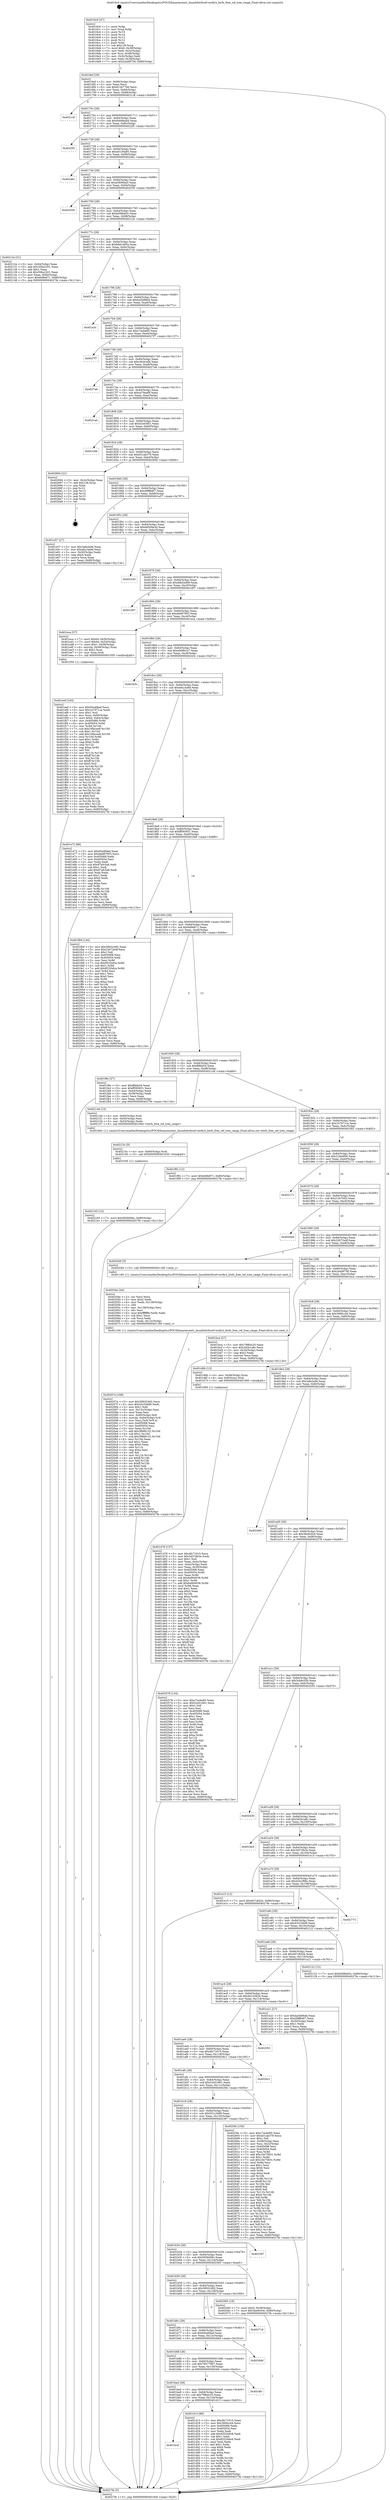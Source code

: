 digraph "0x4016c0" {
  label = "0x4016c0 (/mnt/c/Users/mathe/Desktop/tcc/POCII/binaries/extr_linuxfsbtrfsref-verify.h_btrfs_free_ref_tree_range_Final-ollvm.out::main(0))"
  labelloc = "t"
  node[shape=record]

  Entry [label="",width=0.3,height=0.3,shape=circle,fillcolor=black,style=filled]
  "0x4016ef" [label="{
     0x4016ef [29]\l
     | [instrs]\l
     &nbsp;&nbsp;0x4016ef \<+3\>: mov -0x80(%rbp),%eax\l
     &nbsp;&nbsp;0x4016f2 \<+2\>: mov %eax,%ecx\l
     &nbsp;&nbsp;0x4016f4 \<+6\>: sub $0x912b7706,%ecx\l
     &nbsp;&nbsp;0x4016fa \<+6\>: mov %eax,-0x84(%rbp)\l
     &nbsp;&nbsp;0x401700 \<+6\>: mov %ecx,-0x88(%rbp)\l
     &nbsp;&nbsp;0x401706 \<+6\>: je 00000000004021c8 \<main+0xb08\>\l
  }"]
  "0x4021c8" [label="{
     0x4021c8\l
  }", style=dashed]
  "0x40170c" [label="{
     0x40170c [28]\l
     | [instrs]\l
     &nbsp;&nbsp;0x40170c \<+5\>: jmp 0000000000401711 \<main+0x51\>\l
     &nbsp;&nbsp;0x401711 \<+6\>: mov -0x84(%rbp),%eax\l
     &nbsp;&nbsp;0x401717 \<+5\>: sub $0x94d9ead4,%eax\l
     &nbsp;&nbsp;0x40171c \<+6\>: mov %eax,-0x8c(%rbp)\l
     &nbsp;&nbsp;0x401722 \<+6\>: je 00000000004022f5 \<main+0xc35\>\l
  }"]
  Exit [label="",width=0.3,height=0.3,shape=circle,fillcolor=black,style=filled,peripheries=2]
  "0x4022f5" [label="{
     0x4022f5\l
  }", style=dashed]
  "0x401728" [label="{
     0x401728 [28]\l
     | [instrs]\l
     &nbsp;&nbsp;0x401728 \<+5\>: jmp 000000000040172d \<main+0x6d\>\l
     &nbsp;&nbsp;0x40172d \<+6\>: mov -0x84(%rbp),%eax\l
     &nbsp;&nbsp;0x401733 \<+5\>: sub $0xa0130a85,%eax\l
     &nbsp;&nbsp;0x401738 \<+6\>: mov %eax,-0x90(%rbp)\l
     &nbsp;&nbsp;0x40173e \<+6\>: je 000000000040246c \<main+0xdac\>\l
  }"]
  "0x402165" [label="{
     0x402165 [12]\l
     | [instrs]\l
     &nbsp;&nbsp;0x402165 \<+7\>: movl $0x565b006c,-0x80(%rbp)\l
     &nbsp;&nbsp;0x40216c \<+5\>: jmp 00000000004027fe \<main+0x113e\>\l
  }"]
  "0x40246c" [label="{
     0x40246c\l
  }", style=dashed]
  "0x401744" [label="{
     0x401744 [28]\l
     | [instrs]\l
     &nbsp;&nbsp;0x401744 \<+5\>: jmp 0000000000401749 \<main+0x89\>\l
     &nbsp;&nbsp;0x401749 \<+6\>: mov -0x84(%rbp),%eax\l
     &nbsp;&nbsp;0x40174f \<+5\>: sub $0xa5606ba5,%eax\l
     &nbsp;&nbsp;0x401754 \<+6\>: mov %eax,-0x94(%rbp)\l
     &nbsp;&nbsp;0x40175a \<+6\>: je 0000000000402559 \<main+0xe99\>\l
  }"]
  "0x40215c" [label="{
     0x40215c [9]\l
     | [instrs]\l
     &nbsp;&nbsp;0x40215c \<+4\>: mov -0x60(%rbp),%rdi\l
     &nbsp;&nbsp;0x402160 \<+5\>: call 0000000000401030 \<free@plt\>\l
     | [calls]\l
     &nbsp;&nbsp;0x401030 \{1\} (unknown)\l
  }"]
  "0x402559" [label="{
     0x402559\l
  }", style=dashed]
  "0x401760" [label="{
     0x401760 [28]\l
     | [instrs]\l
     &nbsp;&nbsp;0x401760 \<+5\>: jmp 0000000000401765 \<main+0xa5\>\l
     &nbsp;&nbsp;0x401765 \<+6\>: mov -0x84(%rbp),%eax\l
     &nbsp;&nbsp;0x40176b \<+5\>: sub $0xb098e63c,%eax\l
     &nbsp;&nbsp;0x401770 \<+6\>: mov %eax,-0x98(%rbp)\l
     &nbsp;&nbsp;0x401776 \<+6\>: je 000000000040212e \<main+0xa6e\>\l
  }"]
  "0x40207a" [label="{
     0x40207a [168]\l
     | [instrs]\l
     &nbsp;&nbsp;0x40207a \<+5\>: mov $0x58932492,%ecx\l
     &nbsp;&nbsp;0x40207f \<+5\>: mov $0x43c53dd9,%edx\l
     &nbsp;&nbsp;0x402084 \<+3\>: mov $0x1,%dil\l
     &nbsp;&nbsp;0x402087 \<+6\>: mov -0x13c(%rbp),%esi\l
     &nbsp;&nbsp;0x40208d \<+3\>: imul %eax,%esi\l
     &nbsp;&nbsp;0x402090 \<+4\>: mov -0x60(%rbp),%r8\l
     &nbsp;&nbsp;0x402094 \<+4\>: movslq -0x64(%rbp),%r9\l
     &nbsp;&nbsp;0x402098 \<+4\>: mov %esi,(%r8,%r9,4)\l
     &nbsp;&nbsp;0x40209c \<+7\>: mov 0x405068,%eax\l
     &nbsp;&nbsp;0x4020a3 \<+7\>: mov 0x405054,%esi\l
     &nbsp;&nbsp;0x4020aa \<+3\>: mov %eax,%r10d\l
     &nbsp;&nbsp;0x4020ad \<+7\>: add $0x3f688132,%r10d\l
     &nbsp;&nbsp;0x4020b4 \<+4\>: sub $0x1,%r10d\l
     &nbsp;&nbsp;0x4020b8 \<+7\>: sub $0x3f688132,%r10d\l
     &nbsp;&nbsp;0x4020bf \<+4\>: imul %r10d,%eax\l
     &nbsp;&nbsp;0x4020c3 \<+3\>: and $0x1,%eax\l
     &nbsp;&nbsp;0x4020c6 \<+3\>: cmp $0x0,%eax\l
     &nbsp;&nbsp;0x4020c9 \<+4\>: sete %r11b\l
     &nbsp;&nbsp;0x4020cd \<+3\>: cmp $0xa,%esi\l
     &nbsp;&nbsp;0x4020d0 \<+3\>: setl %bl\l
     &nbsp;&nbsp;0x4020d3 \<+3\>: mov %r11b,%r14b\l
     &nbsp;&nbsp;0x4020d6 \<+4\>: xor $0xff,%r14b\l
     &nbsp;&nbsp;0x4020da \<+3\>: mov %bl,%r15b\l
     &nbsp;&nbsp;0x4020dd \<+4\>: xor $0xff,%r15b\l
     &nbsp;&nbsp;0x4020e1 \<+4\>: xor $0x0,%dil\l
     &nbsp;&nbsp;0x4020e5 \<+3\>: mov %r14b,%r12b\l
     &nbsp;&nbsp;0x4020e8 \<+4\>: and $0x0,%r12b\l
     &nbsp;&nbsp;0x4020ec \<+3\>: and %dil,%r11b\l
     &nbsp;&nbsp;0x4020ef \<+3\>: mov %r15b,%r13b\l
     &nbsp;&nbsp;0x4020f2 \<+4\>: and $0x0,%r13b\l
     &nbsp;&nbsp;0x4020f6 \<+3\>: and %dil,%bl\l
     &nbsp;&nbsp;0x4020f9 \<+3\>: or %r11b,%r12b\l
     &nbsp;&nbsp;0x4020fc \<+3\>: or %bl,%r13b\l
     &nbsp;&nbsp;0x4020ff \<+3\>: xor %r13b,%r12b\l
     &nbsp;&nbsp;0x402102 \<+3\>: or %r15b,%r14b\l
     &nbsp;&nbsp;0x402105 \<+4\>: xor $0xff,%r14b\l
     &nbsp;&nbsp;0x402109 \<+4\>: or $0x0,%dil\l
     &nbsp;&nbsp;0x40210d \<+3\>: and %dil,%r14b\l
     &nbsp;&nbsp;0x402110 \<+3\>: or %r14b,%r12b\l
     &nbsp;&nbsp;0x402113 \<+4\>: test $0x1,%r12b\l
     &nbsp;&nbsp;0x402117 \<+3\>: cmovne %edx,%ecx\l
     &nbsp;&nbsp;0x40211a \<+3\>: mov %ecx,-0x80(%rbp)\l
     &nbsp;&nbsp;0x40211d \<+5\>: jmp 00000000004027fe \<main+0x113e\>\l
  }"]
  "0x40212e" [label="{
     0x40212e [31]\l
     | [instrs]\l
     &nbsp;&nbsp;0x40212e \<+3\>: mov -0x64(%rbp),%eax\l
     &nbsp;&nbsp;0x402131 \<+5\>: add $0x356a2201,%eax\l
     &nbsp;&nbsp;0x402136 \<+3\>: add $0x1,%eax\l
     &nbsp;&nbsp;0x402139 \<+5\>: sub $0x356a2201,%eax\l
     &nbsp;&nbsp;0x40213e \<+3\>: mov %eax,-0x64(%rbp)\l
     &nbsp;&nbsp;0x402141 \<+7\>: movl $0x6d9e871,-0x80(%rbp)\l
     &nbsp;&nbsp;0x402148 \<+5\>: jmp 00000000004027fe \<main+0x113e\>\l
  }"]
  "0x40177c" [label="{
     0x40177c [28]\l
     | [instrs]\l
     &nbsp;&nbsp;0x40177c \<+5\>: jmp 0000000000401781 \<main+0xc1\>\l
     &nbsp;&nbsp;0x401781 \<+6\>: mov -0x84(%rbp),%eax\l
     &nbsp;&nbsp;0x401787 \<+5\>: sub $0xb8d1d65a,%eax\l
     &nbsp;&nbsp;0x40178c \<+6\>: mov %eax,-0x9c(%rbp)\l
     &nbsp;&nbsp;0x401792 \<+6\>: je 00000000004027cd \<main+0x110d\>\l
  }"]
  "0x40204e" [label="{
     0x40204e [44]\l
     | [instrs]\l
     &nbsp;&nbsp;0x40204e \<+2\>: xor %ecx,%ecx\l
     &nbsp;&nbsp;0x402050 \<+5\>: mov $0x2,%edx\l
     &nbsp;&nbsp;0x402055 \<+6\>: mov %edx,-0x138(%rbp)\l
     &nbsp;&nbsp;0x40205b \<+1\>: cltd\l
     &nbsp;&nbsp;0x40205c \<+6\>: mov -0x138(%rbp),%esi\l
     &nbsp;&nbsp;0x402062 \<+2\>: idiv %esi\l
     &nbsp;&nbsp;0x402064 \<+6\>: imul $0xfffffffe,%edx,%edx\l
     &nbsp;&nbsp;0x40206a \<+3\>: sub $0x1,%ecx\l
     &nbsp;&nbsp;0x40206d \<+2\>: sub %ecx,%edx\l
     &nbsp;&nbsp;0x40206f \<+6\>: mov %edx,-0x13c(%rbp)\l
     &nbsp;&nbsp;0x402075 \<+5\>: call 0000000000401160 \<next_i\>\l
     | [calls]\l
     &nbsp;&nbsp;0x401160 \{1\} (/mnt/c/Users/mathe/Desktop/tcc/POCII/binaries/extr_linuxfsbtrfsref-verify.h_btrfs_free_ref_tree_range_Final-ollvm.out::next_i)\l
  }"]
  "0x4027cd" [label="{
     0x4027cd\l
  }", style=dashed]
  "0x401798" [label="{
     0x401798 [28]\l
     | [instrs]\l
     &nbsp;&nbsp;0x401798 \<+5\>: jmp 000000000040179d \<main+0xdd\>\l
     &nbsp;&nbsp;0x40179d \<+6\>: mov -0x84(%rbp),%eax\l
     &nbsp;&nbsp;0x4017a3 \<+5\>: sub $0xba5b86dd,%eax\l
     &nbsp;&nbsp;0x4017a8 \<+6\>: mov %eax,-0xa0(%rbp)\l
     &nbsp;&nbsp;0x4017ae \<+6\>: je 0000000000401e3c \<main+0x77c\>\l
  }"]
  "0x401eef" [label="{
     0x401eef [163]\l
     | [instrs]\l
     &nbsp;&nbsp;0x401eef \<+5\>: mov $0x65a4fdad,%ecx\l
     &nbsp;&nbsp;0x401ef4 \<+5\>: mov $0x1b7971ca,%edx\l
     &nbsp;&nbsp;0x401ef9 \<+3\>: mov $0x1,%sil\l
     &nbsp;&nbsp;0x401efc \<+4\>: mov %rax,-0x60(%rbp)\l
     &nbsp;&nbsp;0x401f00 \<+7\>: movl $0x0,-0x64(%rbp)\l
     &nbsp;&nbsp;0x401f07 \<+8\>: mov 0x405068,%r8d\l
     &nbsp;&nbsp;0x401f0f \<+8\>: mov 0x405054,%r9d\l
     &nbsp;&nbsp;0x401f17 \<+3\>: mov %r8d,%r10d\l
     &nbsp;&nbsp;0x401f1a \<+7\>: sub $0x16facee8,%r10d\l
     &nbsp;&nbsp;0x401f21 \<+4\>: sub $0x1,%r10d\l
     &nbsp;&nbsp;0x401f25 \<+7\>: add $0x16facee8,%r10d\l
     &nbsp;&nbsp;0x401f2c \<+4\>: imul %r10d,%r8d\l
     &nbsp;&nbsp;0x401f30 \<+4\>: and $0x1,%r8d\l
     &nbsp;&nbsp;0x401f34 \<+4\>: cmp $0x0,%r8d\l
     &nbsp;&nbsp;0x401f38 \<+4\>: sete %r11b\l
     &nbsp;&nbsp;0x401f3c \<+4\>: cmp $0xa,%r9d\l
     &nbsp;&nbsp;0x401f40 \<+3\>: setl %bl\l
     &nbsp;&nbsp;0x401f43 \<+3\>: mov %r11b,%r14b\l
     &nbsp;&nbsp;0x401f46 \<+4\>: xor $0xff,%r14b\l
     &nbsp;&nbsp;0x401f4a \<+3\>: mov %bl,%r15b\l
     &nbsp;&nbsp;0x401f4d \<+4\>: xor $0xff,%r15b\l
     &nbsp;&nbsp;0x401f51 \<+4\>: xor $0x0,%sil\l
     &nbsp;&nbsp;0x401f55 \<+3\>: mov %r14b,%r12b\l
     &nbsp;&nbsp;0x401f58 \<+4\>: and $0x0,%r12b\l
     &nbsp;&nbsp;0x401f5c \<+3\>: and %sil,%r11b\l
     &nbsp;&nbsp;0x401f5f \<+3\>: mov %r15b,%r13b\l
     &nbsp;&nbsp;0x401f62 \<+4\>: and $0x0,%r13b\l
     &nbsp;&nbsp;0x401f66 \<+3\>: and %sil,%bl\l
     &nbsp;&nbsp;0x401f69 \<+3\>: or %r11b,%r12b\l
     &nbsp;&nbsp;0x401f6c \<+3\>: or %bl,%r13b\l
     &nbsp;&nbsp;0x401f6f \<+3\>: xor %r13b,%r12b\l
     &nbsp;&nbsp;0x401f72 \<+3\>: or %r15b,%r14b\l
     &nbsp;&nbsp;0x401f75 \<+4\>: xor $0xff,%r14b\l
     &nbsp;&nbsp;0x401f79 \<+4\>: or $0x0,%sil\l
     &nbsp;&nbsp;0x401f7d \<+3\>: and %sil,%r14b\l
     &nbsp;&nbsp;0x401f80 \<+3\>: or %r14b,%r12b\l
     &nbsp;&nbsp;0x401f83 \<+4\>: test $0x1,%r12b\l
     &nbsp;&nbsp;0x401f87 \<+3\>: cmovne %edx,%ecx\l
     &nbsp;&nbsp;0x401f8a \<+3\>: mov %ecx,-0x80(%rbp)\l
     &nbsp;&nbsp;0x401f8d \<+5\>: jmp 00000000004027fe \<main+0x113e\>\l
  }"]
  "0x401e3c" [label="{
     0x401e3c\l
  }", style=dashed]
  "0x4017b4" [label="{
     0x4017b4 [28]\l
     | [instrs]\l
     &nbsp;&nbsp;0x4017b4 \<+5\>: jmp 00000000004017b9 \<main+0xf9\>\l
     &nbsp;&nbsp;0x4017b9 \<+6\>: mov -0x84(%rbp),%eax\l
     &nbsp;&nbsp;0x4017bf \<+5\>: sub $0xc7acbe85,%eax\l
     &nbsp;&nbsp;0x4017c4 \<+6\>: mov %eax,-0xa4(%rbp)\l
     &nbsp;&nbsp;0x4017ca \<+6\>: je 00000000004027f7 \<main+0x1137\>\l
  }"]
  "0x401d78" [label="{
     0x401d78 [157]\l
     | [instrs]\l
     &nbsp;&nbsp;0x401d78 \<+5\>: mov $0x4fc71615,%ecx\l
     &nbsp;&nbsp;0x401d7d \<+5\>: mov $0x3d37db3e,%edx\l
     &nbsp;&nbsp;0x401d82 \<+3\>: mov $0x1,%sil\l
     &nbsp;&nbsp;0x401d85 \<+3\>: mov %eax,-0x4c(%rbp)\l
     &nbsp;&nbsp;0x401d88 \<+3\>: mov -0x4c(%rbp),%eax\l
     &nbsp;&nbsp;0x401d8b \<+3\>: mov %eax,-0x30(%rbp)\l
     &nbsp;&nbsp;0x401d8e \<+7\>: mov 0x405068,%eax\l
     &nbsp;&nbsp;0x401d95 \<+8\>: mov 0x405054,%r8d\l
     &nbsp;&nbsp;0x401d9d \<+3\>: mov %eax,%r9d\l
     &nbsp;&nbsp;0x401da0 \<+7\>: sub $0x6a904036,%r9d\l
     &nbsp;&nbsp;0x401da7 \<+4\>: sub $0x1,%r9d\l
     &nbsp;&nbsp;0x401dab \<+7\>: add $0x6a904036,%r9d\l
     &nbsp;&nbsp;0x401db2 \<+4\>: imul %r9d,%eax\l
     &nbsp;&nbsp;0x401db6 \<+3\>: and $0x1,%eax\l
     &nbsp;&nbsp;0x401db9 \<+3\>: cmp $0x0,%eax\l
     &nbsp;&nbsp;0x401dbc \<+4\>: sete %r10b\l
     &nbsp;&nbsp;0x401dc0 \<+4\>: cmp $0xa,%r8d\l
     &nbsp;&nbsp;0x401dc4 \<+4\>: setl %r11b\l
     &nbsp;&nbsp;0x401dc8 \<+3\>: mov %r10b,%bl\l
     &nbsp;&nbsp;0x401dcb \<+3\>: xor $0xff,%bl\l
     &nbsp;&nbsp;0x401dce \<+3\>: mov %r11b,%r14b\l
     &nbsp;&nbsp;0x401dd1 \<+4\>: xor $0xff,%r14b\l
     &nbsp;&nbsp;0x401dd5 \<+4\>: xor $0x1,%sil\l
     &nbsp;&nbsp;0x401dd9 \<+3\>: mov %bl,%r15b\l
     &nbsp;&nbsp;0x401ddc \<+4\>: and $0xff,%r15b\l
     &nbsp;&nbsp;0x401de0 \<+3\>: and %sil,%r10b\l
     &nbsp;&nbsp;0x401de3 \<+3\>: mov %r14b,%r12b\l
     &nbsp;&nbsp;0x401de6 \<+4\>: and $0xff,%r12b\l
     &nbsp;&nbsp;0x401dea \<+3\>: and %sil,%r11b\l
     &nbsp;&nbsp;0x401ded \<+3\>: or %r10b,%r15b\l
     &nbsp;&nbsp;0x401df0 \<+3\>: or %r11b,%r12b\l
     &nbsp;&nbsp;0x401df3 \<+3\>: xor %r12b,%r15b\l
     &nbsp;&nbsp;0x401df6 \<+3\>: or %r14b,%bl\l
     &nbsp;&nbsp;0x401df9 \<+3\>: xor $0xff,%bl\l
     &nbsp;&nbsp;0x401dfc \<+4\>: or $0x1,%sil\l
     &nbsp;&nbsp;0x401e00 \<+3\>: and %sil,%bl\l
     &nbsp;&nbsp;0x401e03 \<+3\>: or %bl,%r15b\l
     &nbsp;&nbsp;0x401e06 \<+4\>: test $0x1,%r15b\l
     &nbsp;&nbsp;0x401e0a \<+3\>: cmovne %edx,%ecx\l
     &nbsp;&nbsp;0x401e0d \<+3\>: mov %ecx,-0x80(%rbp)\l
     &nbsp;&nbsp;0x401e10 \<+5\>: jmp 00000000004027fe \<main+0x113e\>\l
  }"]
  "0x4027f7" [label="{
     0x4027f7\l
  }", style=dashed]
  "0x4017d0" [label="{
     0x4017d0 [28]\l
     | [instrs]\l
     &nbsp;&nbsp;0x4017d0 \<+5\>: jmp 00000000004017d5 \<main+0x115\>\l
     &nbsp;&nbsp;0x4017d5 \<+6\>: mov -0x84(%rbp),%eax\l
     &nbsp;&nbsp;0x4017db \<+5\>: sub $0xc9cdcadb,%eax\l
     &nbsp;&nbsp;0x4017e0 \<+6\>: mov %eax,-0xa8(%rbp)\l
     &nbsp;&nbsp;0x4017e6 \<+6\>: je 00000000004027e6 \<main+0x1126\>\l
  }"]
  "0x401bc0" [label="{
     0x401bc0\l
  }", style=dashed]
  "0x4027e6" [label="{
     0x4027e6\l
  }", style=dashed]
  "0x4017ec" [label="{
     0x4017ec [28]\l
     | [instrs]\l
     &nbsp;&nbsp;0x4017ec \<+5\>: jmp 00000000004017f1 \<main+0x131\>\l
     &nbsp;&nbsp;0x4017f1 \<+6\>: mov -0x84(%rbp),%eax\l
     &nbsp;&nbsp;0x4017f7 \<+5\>: sub $0xce79aaf9,%eax\l
     &nbsp;&nbsp;0x4017fc \<+6\>: mov %eax,-0xac(%rbp)\l
     &nbsp;&nbsp;0x401802 \<+6\>: je 00000000004021ad \<main+0xaed\>\l
  }"]
  "0x401d13" [label="{
     0x401d13 [88]\l
     | [instrs]\l
     &nbsp;&nbsp;0x401d13 \<+5\>: mov $0x4fc71615,%eax\l
     &nbsp;&nbsp;0x401d18 \<+5\>: mov $0x360fcc44,%ecx\l
     &nbsp;&nbsp;0x401d1d \<+7\>: mov 0x405068,%edx\l
     &nbsp;&nbsp;0x401d24 \<+7\>: mov 0x405054,%esi\l
     &nbsp;&nbsp;0x401d2b \<+2\>: mov %edx,%edi\l
     &nbsp;&nbsp;0x401d2d \<+6\>: add $0x6552b6c6,%edi\l
     &nbsp;&nbsp;0x401d33 \<+3\>: sub $0x1,%edi\l
     &nbsp;&nbsp;0x401d36 \<+6\>: sub $0x6552b6c6,%edi\l
     &nbsp;&nbsp;0x401d3c \<+3\>: imul %edi,%edx\l
     &nbsp;&nbsp;0x401d3f \<+3\>: and $0x1,%edx\l
     &nbsp;&nbsp;0x401d42 \<+3\>: cmp $0x0,%edx\l
     &nbsp;&nbsp;0x401d45 \<+4\>: sete %r8b\l
     &nbsp;&nbsp;0x401d49 \<+3\>: cmp $0xa,%esi\l
     &nbsp;&nbsp;0x401d4c \<+4\>: setl %r9b\l
     &nbsp;&nbsp;0x401d50 \<+3\>: mov %r8b,%r10b\l
     &nbsp;&nbsp;0x401d53 \<+3\>: and %r9b,%r10b\l
     &nbsp;&nbsp;0x401d56 \<+3\>: xor %r9b,%r8b\l
     &nbsp;&nbsp;0x401d59 \<+3\>: or %r8b,%r10b\l
     &nbsp;&nbsp;0x401d5c \<+4\>: test $0x1,%r10b\l
     &nbsp;&nbsp;0x401d60 \<+3\>: cmovne %ecx,%eax\l
     &nbsp;&nbsp;0x401d63 \<+3\>: mov %eax,-0x80(%rbp)\l
     &nbsp;&nbsp;0x401d66 \<+5\>: jmp 00000000004027fe \<main+0x113e\>\l
  }"]
  "0x4021ad" [label="{
     0x4021ad\l
  }", style=dashed]
  "0x401808" [label="{
     0x401808 [28]\l
     | [instrs]\l
     &nbsp;&nbsp;0x401808 \<+5\>: jmp 000000000040180d \<main+0x14d\>\l
     &nbsp;&nbsp;0x40180d \<+6\>: mov -0x84(%rbp),%eax\l
     &nbsp;&nbsp;0x401813 \<+5\>: sub $0xd1e03f51,%eax\l
     &nbsp;&nbsp;0x401818 \<+6\>: mov %eax,-0xb0(%rbp)\l
     &nbsp;&nbsp;0x40181e \<+6\>: je 0000000000401c6b \<main+0x5ab\>\l
  }"]
  "0x401ba4" [label="{
     0x401ba4 [28]\l
     | [instrs]\l
     &nbsp;&nbsp;0x401ba4 \<+5\>: jmp 0000000000401ba9 \<main+0x4e9\>\l
     &nbsp;&nbsp;0x401ba9 \<+6\>: mov -0x84(%rbp),%eax\l
     &nbsp;&nbsp;0x401baf \<+5\>: sub $0x79f6dc25,%eax\l
     &nbsp;&nbsp;0x401bb4 \<+6\>: mov %eax,-0x134(%rbp)\l
     &nbsp;&nbsp;0x401bba \<+6\>: je 0000000000401d13 \<main+0x653\>\l
  }"]
  "0x401c6b" [label="{
     0x401c6b\l
  }", style=dashed]
  "0x401824" [label="{
     0x401824 [28]\l
     | [instrs]\l
     &nbsp;&nbsp;0x401824 \<+5\>: jmp 0000000000401829 \<main+0x169\>\l
     &nbsp;&nbsp;0x401829 \<+6\>: mov -0x84(%rbp),%eax\l
     &nbsp;&nbsp;0x40182f \<+5\>: sub $0xd31ab379,%eax\l
     &nbsp;&nbsp;0x401834 \<+6\>: mov %eax,-0xb4(%rbp)\l
     &nbsp;&nbsp;0x40183a \<+6\>: je 0000000000402694 \<main+0xfd4\>\l
  }"]
  "0x4024fc" [label="{
     0x4024fc\l
  }", style=dashed]
  "0x402694" [label="{
     0x402694 [21]\l
     | [instrs]\l
     &nbsp;&nbsp;0x402694 \<+3\>: mov -0x2c(%rbp),%eax\l
     &nbsp;&nbsp;0x402697 \<+7\>: add $0x128,%rsp\l
     &nbsp;&nbsp;0x40269e \<+1\>: pop %rbx\l
     &nbsp;&nbsp;0x40269f \<+2\>: pop %r12\l
     &nbsp;&nbsp;0x4026a1 \<+2\>: pop %r13\l
     &nbsp;&nbsp;0x4026a3 \<+2\>: pop %r14\l
     &nbsp;&nbsp;0x4026a5 \<+2\>: pop %r15\l
     &nbsp;&nbsp;0x4026a7 \<+1\>: pop %rbp\l
     &nbsp;&nbsp;0x4026a8 \<+1\>: ret\l
  }"]
  "0x401840" [label="{
     0x401840 [28]\l
     | [instrs]\l
     &nbsp;&nbsp;0x401840 \<+5\>: jmp 0000000000401845 \<main+0x185\>\l
     &nbsp;&nbsp;0x401845 \<+6\>: mov -0x84(%rbp),%eax\l
     &nbsp;&nbsp;0x40184b \<+5\>: sub $0xd9ff8467,%eax\l
     &nbsp;&nbsp;0x401850 \<+6\>: mov %eax,-0xb8(%rbp)\l
     &nbsp;&nbsp;0x401856 \<+6\>: je 0000000000401e57 \<main+0x797\>\l
  }"]
  "0x401b88" [label="{
     0x401b88 [28]\l
     | [instrs]\l
     &nbsp;&nbsp;0x401b88 \<+5\>: jmp 0000000000401b8d \<main+0x4cd\>\l
     &nbsp;&nbsp;0x401b8d \<+6\>: mov -0x84(%rbp),%eax\l
     &nbsp;&nbsp;0x401b93 \<+5\>: sub $0x76577967,%eax\l
     &nbsp;&nbsp;0x401b98 \<+6\>: mov %eax,-0x130(%rbp)\l
     &nbsp;&nbsp;0x401b9e \<+6\>: je 00000000004024fc \<main+0xe3c\>\l
  }"]
  "0x401e57" [label="{
     0x401e57 [27]\l
     | [instrs]\l
     &nbsp;&nbsp;0x401e57 \<+5\>: mov $0x3afe2e9e,%eax\l
     &nbsp;&nbsp;0x401e5c \<+5\>: mov $0xefa14a9d,%ecx\l
     &nbsp;&nbsp;0x401e61 \<+3\>: mov -0x30(%rbp),%edx\l
     &nbsp;&nbsp;0x401e64 \<+3\>: cmp $0x0,%edx\l
     &nbsp;&nbsp;0x401e67 \<+3\>: cmove %ecx,%eax\l
     &nbsp;&nbsp;0x401e6a \<+3\>: mov %eax,-0x80(%rbp)\l
     &nbsp;&nbsp;0x401e6d \<+5\>: jmp 00000000004027fe \<main+0x113e\>\l
  }"]
  "0x40185c" [label="{
     0x40185c [28]\l
     | [instrs]\l
     &nbsp;&nbsp;0x40185c \<+5\>: jmp 0000000000401861 \<main+0x1a1\>\l
     &nbsp;&nbsp;0x401861 \<+6\>: mov -0x84(%rbp),%eax\l
     &nbsp;&nbsp;0x401867 \<+5\>: sub $0xdd509a3d,%eax\l
     &nbsp;&nbsp;0x40186c \<+6\>: mov %eax,-0xbc(%rbp)\l
     &nbsp;&nbsp;0x401872 \<+6\>: je 0000000000402220 \<main+0xb60\>\l
  }"]
  "0x4026dd" [label="{
     0x4026dd\l
  }", style=dashed]
  "0x402220" [label="{
     0x402220\l
  }", style=dashed]
  "0x401878" [label="{
     0x401878 [28]\l
     | [instrs]\l
     &nbsp;&nbsp;0x401878 \<+5\>: jmp 000000000040187d \<main+0x1bd\>\l
     &nbsp;&nbsp;0x40187d \<+6\>: mov -0x84(%rbp),%eax\l
     &nbsp;&nbsp;0x401883 \<+5\>: sub $0xddb5a499,%eax\l
     &nbsp;&nbsp;0x401888 \<+6\>: mov %eax,-0xc0(%rbp)\l
     &nbsp;&nbsp;0x40188e \<+6\>: je 0000000000401d07 \<main+0x647\>\l
  }"]
  "0x401b6c" [label="{
     0x401b6c [28]\l
     | [instrs]\l
     &nbsp;&nbsp;0x401b6c \<+5\>: jmp 0000000000401b71 \<main+0x4b1\>\l
     &nbsp;&nbsp;0x401b71 \<+6\>: mov -0x84(%rbp),%eax\l
     &nbsp;&nbsp;0x401b77 \<+5\>: sub $0x65a4fdad,%eax\l
     &nbsp;&nbsp;0x401b7c \<+6\>: mov %eax,-0x12c(%rbp)\l
     &nbsp;&nbsp;0x401b82 \<+6\>: je 00000000004026dd \<main+0x101d\>\l
  }"]
  "0x401d07" [label="{
     0x401d07\l
  }", style=dashed]
  "0x401894" [label="{
     0x401894 [28]\l
     | [instrs]\l
     &nbsp;&nbsp;0x401894 \<+5\>: jmp 0000000000401899 \<main+0x1d9\>\l
     &nbsp;&nbsp;0x401899 \<+6\>: mov -0x84(%rbp),%eax\l
     &nbsp;&nbsp;0x40189f \<+5\>: sub $0xddd87903,%eax\l
     &nbsp;&nbsp;0x4018a4 \<+6\>: mov %eax,-0xc4(%rbp)\l
     &nbsp;&nbsp;0x4018aa \<+6\>: je 0000000000401eca \<main+0x80a\>\l
  }"]
  "0x402719" [label="{
     0x402719\l
  }", style=dashed]
  "0x401eca" [label="{
     0x401eca [37]\l
     | [instrs]\l
     &nbsp;&nbsp;0x401eca \<+7\>: movl $0x64,-0x50(%rbp)\l
     &nbsp;&nbsp;0x401ed1 \<+7\>: movl $0x64,-0x54(%rbp)\l
     &nbsp;&nbsp;0x401ed8 \<+7\>: movl $0x1,-0x58(%rbp)\l
     &nbsp;&nbsp;0x401edf \<+4\>: movslq -0x58(%rbp),%rax\l
     &nbsp;&nbsp;0x401ee3 \<+4\>: shl $0x2,%rax\l
     &nbsp;&nbsp;0x401ee7 \<+3\>: mov %rax,%rdi\l
     &nbsp;&nbsp;0x401eea \<+5\>: call 0000000000401050 \<malloc@plt\>\l
     | [calls]\l
     &nbsp;&nbsp;0x401050 \{1\} (unknown)\l
  }"]
  "0x4018b0" [label="{
     0x4018b0 [28]\l
     | [instrs]\l
     &nbsp;&nbsp;0x4018b0 \<+5\>: jmp 00000000004018b5 \<main+0x1f5\>\l
     &nbsp;&nbsp;0x4018b5 \<+6\>: mov -0x84(%rbp),%eax\l
     &nbsp;&nbsp;0x4018bb \<+5\>: sub $0xeb08b1e7,%eax\l
     &nbsp;&nbsp;0x4018c0 \<+6\>: mov %eax,-0xc8(%rbp)\l
     &nbsp;&nbsp;0x4018c6 \<+6\>: je 000000000040243c \<main+0xd7c\>\l
  }"]
  "0x401b50" [label="{
     0x401b50 [28]\l
     | [instrs]\l
     &nbsp;&nbsp;0x401b50 \<+5\>: jmp 0000000000401b55 \<main+0x495\>\l
     &nbsp;&nbsp;0x401b55 \<+6\>: mov -0x84(%rbp),%eax\l
     &nbsp;&nbsp;0x401b5b \<+5\>: sub $0x58932492,%eax\l
     &nbsp;&nbsp;0x401b60 \<+6\>: mov %eax,-0x128(%rbp)\l
     &nbsp;&nbsp;0x401b66 \<+6\>: je 0000000000402719 \<main+0x1059\>\l
  }"]
  "0x40243c" [label="{
     0x40243c\l
  }", style=dashed]
  "0x4018cc" [label="{
     0x4018cc [28]\l
     | [instrs]\l
     &nbsp;&nbsp;0x4018cc \<+5\>: jmp 00000000004018d1 \<main+0x211\>\l
     &nbsp;&nbsp;0x4018d1 \<+6\>: mov -0x84(%rbp),%eax\l
     &nbsp;&nbsp;0x4018d7 \<+5\>: sub $0xefa14a9d,%eax\l
     &nbsp;&nbsp;0x4018dc \<+6\>: mov %eax,-0xcc(%rbp)\l
     &nbsp;&nbsp;0x4018e2 \<+6\>: je 0000000000401e72 \<main+0x7b2\>\l
  }"]
  "0x402565" [label="{
     0x402565 [19]\l
     | [instrs]\l
     &nbsp;&nbsp;0x402565 \<+7\>: movl $0x0,-0x38(%rbp)\l
     &nbsp;&nbsp;0x40256c \<+7\>: movl $0x3be9c0c6,-0x80(%rbp)\l
     &nbsp;&nbsp;0x402573 \<+5\>: jmp 00000000004027fe \<main+0x113e\>\l
  }"]
  "0x401e72" [label="{
     0x401e72 [88]\l
     | [instrs]\l
     &nbsp;&nbsp;0x401e72 \<+5\>: mov $0x65a4fdad,%eax\l
     &nbsp;&nbsp;0x401e77 \<+5\>: mov $0xddd87903,%ecx\l
     &nbsp;&nbsp;0x401e7c \<+7\>: mov 0x405068,%edx\l
     &nbsp;&nbsp;0x401e83 \<+7\>: mov 0x405054,%esi\l
     &nbsp;&nbsp;0x401e8a \<+2\>: mov %edx,%edi\l
     &nbsp;&nbsp;0x401e8c \<+6\>: sub $0x97afc5a8,%edi\l
     &nbsp;&nbsp;0x401e92 \<+3\>: sub $0x1,%edi\l
     &nbsp;&nbsp;0x401e95 \<+6\>: add $0x97afc5a8,%edi\l
     &nbsp;&nbsp;0x401e9b \<+3\>: imul %edi,%edx\l
     &nbsp;&nbsp;0x401e9e \<+3\>: and $0x1,%edx\l
     &nbsp;&nbsp;0x401ea1 \<+3\>: cmp $0x0,%edx\l
     &nbsp;&nbsp;0x401ea4 \<+4\>: sete %r8b\l
     &nbsp;&nbsp;0x401ea8 \<+3\>: cmp $0xa,%esi\l
     &nbsp;&nbsp;0x401eab \<+4\>: setl %r9b\l
     &nbsp;&nbsp;0x401eaf \<+3\>: mov %r8b,%r10b\l
     &nbsp;&nbsp;0x401eb2 \<+3\>: and %r9b,%r10b\l
     &nbsp;&nbsp;0x401eb5 \<+3\>: xor %r9b,%r8b\l
     &nbsp;&nbsp;0x401eb8 \<+3\>: or %r8b,%r10b\l
     &nbsp;&nbsp;0x401ebb \<+4\>: test $0x1,%r10b\l
     &nbsp;&nbsp;0x401ebf \<+3\>: cmovne %ecx,%eax\l
     &nbsp;&nbsp;0x401ec2 \<+3\>: mov %eax,-0x80(%rbp)\l
     &nbsp;&nbsp;0x401ec5 \<+5\>: jmp 00000000004027fe \<main+0x113e\>\l
  }"]
  "0x4018e8" [label="{
     0x4018e8 [28]\l
     | [instrs]\l
     &nbsp;&nbsp;0x4018e8 \<+5\>: jmp 00000000004018ed \<main+0x22d\>\l
     &nbsp;&nbsp;0x4018ed \<+6\>: mov -0x84(%rbp),%eax\l
     &nbsp;&nbsp;0x4018f3 \<+5\>: sub $0xff595851,%eax\l
     &nbsp;&nbsp;0x4018f8 \<+6\>: mov %eax,-0xd0(%rbp)\l
     &nbsp;&nbsp;0x4018fe \<+6\>: je 0000000000401fb9 \<main+0x8f9\>\l
  }"]
  "0x401b34" [label="{
     0x401b34 [28]\l
     | [instrs]\l
     &nbsp;&nbsp;0x401b34 \<+5\>: jmp 0000000000401b39 \<main+0x479\>\l
     &nbsp;&nbsp;0x401b39 \<+6\>: mov -0x84(%rbp),%eax\l
     &nbsp;&nbsp;0x401b3f \<+5\>: sub $0x565b006c,%eax\l
     &nbsp;&nbsp;0x401b44 \<+6\>: mov %eax,-0x124(%rbp)\l
     &nbsp;&nbsp;0x401b4a \<+6\>: je 0000000000402565 \<main+0xea5\>\l
  }"]
  "0x401fb9" [label="{
     0x401fb9 [144]\l
     | [instrs]\l
     &nbsp;&nbsp;0x401fb9 \<+5\>: mov $0x58932492,%eax\l
     &nbsp;&nbsp;0x401fbe \<+5\>: mov $0x22672e4f,%ecx\l
     &nbsp;&nbsp;0x401fc3 \<+2\>: mov $0x1,%dl\l
     &nbsp;&nbsp;0x401fc5 \<+7\>: mov 0x405068,%esi\l
     &nbsp;&nbsp;0x401fcc \<+7\>: mov 0x405054,%edi\l
     &nbsp;&nbsp;0x401fd3 \<+3\>: mov %esi,%r8d\l
     &nbsp;&nbsp;0x401fd6 \<+7\>: sub $0x9532bfca,%r8d\l
     &nbsp;&nbsp;0x401fdd \<+4\>: sub $0x1,%r8d\l
     &nbsp;&nbsp;0x401fe1 \<+7\>: add $0x9532bfca,%r8d\l
     &nbsp;&nbsp;0x401fe8 \<+4\>: imul %r8d,%esi\l
     &nbsp;&nbsp;0x401fec \<+3\>: and $0x1,%esi\l
     &nbsp;&nbsp;0x401fef \<+3\>: cmp $0x0,%esi\l
     &nbsp;&nbsp;0x401ff2 \<+4\>: sete %r9b\l
     &nbsp;&nbsp;0x401ff6 \<+3\>: cmp $0xa,%edi\l
     &nbsp;&nbsp;0x401ff9 \<+4\>: setl %r10b\l
     &nbsp;&nbsp;0x401ffd \<+3\>: mov %r9b,%r11b\l
     &nbsp;&nbsp;0x402000 \<+4\>: xor $0xff,%r11b\l
     &nbsp;&nbsp;0x402004 \<+3\>: mov %r10b,%bl\l
     &nbsp;&nbsp;0x402007 \<+3\>: xor $0xff,%bl\l
     &nbsp;&nbsp;0x40200a \<+3\>: xor $0x1,%dl\l
     &nbsp;&nbsp;0x40200d \<+3\>: mov %r11b,%r14b\l
     &nbsp;&nbsp;0x402010 \<+4\>: and $0xff,%r14b\l
     &nbsp;&nbsp;0x402014 \<+3\>: and %dl,%r9b\l
     &nbsp;&nbsp;0x402017 \<+3\>: mov %bl,%r15b\l
     &nbsp;&nbsp;0x40201a \<+4\>: and $0xff,%r15b\l
     &nbsp;&nbsp;0x40201e \<+3\>: and %dl,%r10b\l
     &nbsp;&nbsp;0x402021 \<+3\>: or %r9b,%r14b\l
     &nbsp;&nbsp;0x402024 \<+3\>: or %r10b,%r15b\l
     &nbsp;&nbsp;0x402027 \<+3\>: xor %r15b,%r14b\l
     &nbsp;&nbsp;0x40202a \<+3\>: or %bl,%r11b\l
     &nbsp;&nbsp;0x40202d \<+4\>: xor $0xff,%r11b\l
     &nbsp;&nbsp;0x402031 \<+3\>: or $0x1,%dl\l
     &nbsp;&nbsp;0x402034 \<+3\>: and %dl,%r11b\l
     &nbsp;&nbsp;0x402037 \<+3\>: or %r11b,%r14b\l
     &nbsp;&nbsp;0x40203a \<+4\>: test $0x1,%r14b\l
     &nbsp;&nbsp;0x40203e \<+3\>: cmovne %ecx,%eax\l
     &nbsp;&nbsp;0x402041 \<+3\>: mov %eax,-0x80(%rbp)\l
     &nbsp;&nbsp;0x402044 \<+5\>: jmp 00000000004027fe \<main+0x113e\>\l
  }"]
  "0x401904" [label="{
     0x401904 [28]\l
     | [instrs]\l
     &nbsp;&nbsp;0x401904 \<+5\>: jmp 0000000000401909 \<main+0x249\>\l
     &nbsp;&nbsp;0x401909 \<+6\>: mov -0x84(%rbp),%eax\l
     &nbsp;&nbsp;0x40190f \<+5\>: sub $0x6d9e871,%eax\l
     &nbsp;&nbsp;0x401914 \<+6\>: mov %eax,-0xd4(%rbp)\l
     &nbsp;&nbsp;0x40191a \<+6\>: je 0000000000401f9e \<main+0x8de\>\l
  }"]
  "0x402387" [label="{
     0x402387\l
  }", style=dashed]
  "0x401f9e" [label="{
     0x401f9e [27]\l
     | [instrs]\l
     &nbsp;&nbsp;0x401f9e \<+5\>: mov $0xff4bb54,%eax\l
     &nbsp;&nbsp;0x401fa3 \<+5\>: mov $0xff595851,%ecx\l
     &nbsp;&nbsp;0x401fa8 \<+3\>: mov -0x64(%rbp),%edx\l
     &nbsp;&nbsp;0x401fab \<+3\>: cmp -0x58(%rbp),%edx\l
     &nbsp;&nbsp;0x401fae \<+3\>: cmovl %ecx,%eax\l
     &nbsp;&nbsp;0x401fb1 \<+3\>: mov %eax,-0x80(%rbp)\l
     &nbsp;&nbsp;0x401fb4 \<+5\>: jmp 00000000004027fe \<main+0x113e\>\l
  }"]
  "0x401920" [label="{
     0x401920 [28]\l
     | [instrs]\l
     &nbsp;&nbsp;0x401920 \<+5\>: jmp 0000000000401925 \<main+0x265\>\l
     &nbsp;&nbsp;0x401925 \<+6\>: mov -0x84(%rbp),%eax\l
     &nbsp;&nbsp;0x40192b \<+5\>: sub $0xff4bb54,%eax\l
     &nbsp;&nbsp;0x401930 \<+6\>: mov %eax,-0xd8(%rbp)\l
     &nbsp;&nbsp;0x401936 \<+6\>: je 000000000040214d \<main+0xa8d\>\l
  }"]
  "0x401b18" [label="{
     0x401b18 [28]\l
     | [instrs]\l
     &nbsp;&nbsp;0x401b18 \<+5\>: jmp 0000000000401b1d \<main+0x45d\>\l
     &nbsp;&nbsp;0x401b1d \<+6\>: mov -0x84(%rbp),%eax\l
     &nbsp;&nbsp;0x401b23 \<+5\>: sub $0x551c3489,%eax\l
     &nbsp;&nbsp;0x401b28 \<+6\>: mov %eax,-0x120(%rbp)\l
     &nbsp;&nbsp;0x401b2e \<+6\>: je 0000000000402387 \<main+0xcc7\>\l
  }"]
  "0x40214d" [label="{
     0x40214d [15]\l
     | [instrs]\l
     &nbsp;&nbsp;0x40214d \<+4\>: mov -0x60(%rbp),%rdi\l
     &nbsp;&nbsp;0x402151 \<+3\>: mov -0x50(%rbp),%esi\l
     &nbsp;&nbsp;0x402154 \<+3\>: mov -0x54(%rbp),%edx\l
     &nbsp;&nbsp;0x402157 \<+5\>: call 00000000004016b0 \<btrfs_free_ref_tree_range\>\l
     | [calls]\l
     &nbsp;&nbsp;0x4016b0 \{1\} (/mnt/c/Users/mathe/Desktop/tcc/POCII/binaries/extr_linuxfsbtrfsref-verify.h_btrfs_free_ref_tree_range_Final-ollvm.out::btrfs_free_ref_tree_range)\l
  }"]
  "0x40193c" [label="{
     0x40193c [28]\l
     | [instrs]\l
     &nbsp;&nbsp;0x40193c \<+5\>: jmp 0000000000401941 \<main+0x281\>\l
     &nbsp;&nbsp;0x401941 \<+6\>: mov -0x84(%rbp),%eax\l
     &nbsp;&nbsp;0x401947 \<+5\>: sub $0x1b7971ca,%eax\l
     &nbsp;&nbsp;0x40194c \<+6\>: mov %eax,-0xdc(%rbp)\l
     &nbsp;&nbsp;0x401952 \<+6\>: je 0000000000401f92 \<main+0x8d2\>\l
  }"]
  "0x4025fe" [label="{
     0x4025fe [150]\l
     | [instrs]\l
     &nbsp;&nbsp;0x4025fe \<+5\>: mov $0xc7acbe85,%eax\l
     &nbsp;&nbsp;0x402603 \<+5\>: mov $0xd31ab379,%ecx\l
     &nbsp;&nbsp;0x402608 \<+2\>: mov $0x1,%dl\l
     &nbsp;&nbsp;0x40260a \<+3\>: mov -0x38(%rbp),%esi\l
     &nbsp;&nbsp;0x40260d \<+3\>: mov %esi,-0x2c(%rbp)\l
     &nbsp;&nbsp;0x402610 \<+7\>: mov 0x405068,%esi\l
     &nbsp;&nbsp;0x402617 \<+7\>: mov 0x405054,%edi\l
     &nbsp;&nbsp;0x40261e \<+3\>: mov %esi,%r8d\l
     &nbsp;&nbsp;0x402621 \<+7\>: add $0x10e75831,%r8d\l
     &nbsp;&nbsp;0x402628 \<+4\>: sub $0x1,%r8d\l
     &nbsp;&nbsp;0x40262c \<+7\>: sub $0x10e75831,%r8d\l
     &nbsp;&nbsp;0x402633 \<+4\>: imul %r8d,%esi\l
     &nbsp;&nbsp;0x402637 \<+3\>: and $0x1,%esi\l
     &nbsp;&nbsp;0x40263a \<+3\>: cmp $0x0,%esi\l
     &nbsp;&nbsp;0x40263d \<+4\>: sete %r9b\l
     &nbsp;&nbsp;0x402641 \<+3\>: cmp $0xa,%edi\l
     &nbsp;&nbsp;0x402644 \<+4\>: setl %r10b\l
     &nbsp;&nbsp;0x402648 \<+3\>: mov %r9b,%r11b\l
     &nbsp;&nbsp;0x40264b \<+4\>: xor $0xff,%r11b\l
     &nbsp;&nbsp;0x40264f \<+3\>: mov %r10b,%bl\l
     &nbsp;&nbsp;0x402652 \<+3\>: xor $0xff,%bl\l
     &nbsp;&nbsp;0x402655 \<+3\>: xor $0x0,%dl\l
     &nbsp;&nbsp;0x402658 \<+3\>: mov %r11b,%r14b\l
     &nbsp;&nbsp;0x40265b \<+4\>: and $0x0,%r14b\l
     &nbsp;&nbsp;0x40265f \<+3\>: and %dl,%r9b\l
     &nbsp;&nbsp;0x402662 \<+3\>: mov %bl,%r15b\l
     &nbsp;&nbsp;0x402665 \<+4\>: and $0x0,%r15b\l
     &nbsp;&nbsp;0x402669 \<+3\>: and %dl,%r10b\l
     &nbsp;&nbsp;0x40266c \<+3\>: or %r9b,%r14b\l
     &nbsp;&nbsp;0x40266f \<+3\>: or %r10b,%r15b\l
     &nbsp;&nbsp;0x402672 \<+3\>: xor %r15b,%r14b\l
     &nbsp;&nbsp;0x402675 \<+3\>: or %bl,%r11b\l
     &nbsp;&nbsp;0x402678 \<+4\>: xor $0xff,%r11b\l
     &nbsp;&nbsp;0x40267c \<+3\>: or $0x0,%dl\l
     &nbsp;&nbsp;0x40267f \<+3\>: and %dl,%r11b\l
     &nbsp;&nbsp;0x402682 \<+3\>: or %r11b,%r14b\l
     &nbsp;&nbsp;0x402685 \<+4\>: test $0x1,%r14b\l
     &nbsp;&nbsp;0x402689 \<+3\>: cmovne %ecx,%eax\l
     &nbsp;&nbsp;0x40268c \<+3\>: mov %eax,-0x80(%rbp)\l
     &nbsp;&nbsp;0x40268f \<+5\>: jmp 00000000004027fe \<main+0x113e\>\l
  }"]
  "0x401f92" [label="{
     0x401f92 [12]\l
     | [instrs]\l
     &nbsp;&nbsp;0x401f92 \<+7\>: movl $0x6d9e871,-0x80(%rbp)\l
     &nbsp;&nbsp;0x401f99 \<+5\>: jmp 00000000004027fe \<main+0x113e\>\l
  }"]
  "0x401958" [label="{
     0x401958 [28]\l
     | [instrs]\l
     &nbsp;&nbsp;0x401958 \<+5\>: jmp 000000000040195d \<main+0x29d\>\l
     &nbsp;&nbsp;0x40195d \<+6\>: mov -0x84(%rbp),%eax\l
     &nbsp;&nbsp;0x401963 \<+5\>: sub $0x218e4f05,%eax\l
     &nbsp;&nbsp;0x401968 \<+6\>: mov %eax,-0xe0(%rbp)\l
     &nbsp;&nbsp;0x40196e \<+6\>: je 0000000000402171 \<main+0xab1\>\l
  }"]
  "0x401afc" [label="{
     0x401afc [28]\l
     | [instrs]\l
     &nbsp;&nbsp;0x401afc \<+5\>: jmp 0000000000401b01 \<main+0x441\>\l
     &nbsp;&nbsp;0x401b01 \<+6\>: mov -0x84(%rbp),%eax\l
     &nbsp;&nbsp;0x401b07 \<+5\>: sub $0x52e51661,%eax\l
     &nbsp;&nbsp;0x401b0c \<+6\>: mov %eax,-0x11c(%rbp)\l
     &nbsp;&nbsp;0x401b12 \<+6\>: je 00000000004025fe \<main+0xf3e\>\l
  }"]
  "0x402171" [label="{
     0x402171\l
  }", style=dashed]
  "0x401974" [label="{
     0x401974 [28]\l
     | [instrs]\l
     &nbsp;&nbsp;0x401974 \<+5\>: jmp 0000000000401979 \<main+0x2b9\>\l
     &nbsp;&nbsp;0x401979 \<+6\>: mov -0x84(%rbp),%eax\l
     &nbsp;&nbsp;0x40197f \<+5\>: sub $0x21fe7b92,%eax\l
     &nbsp;&nbsp;0x401984 \<+6\>: mov %eax,-0xe4(%rbp)\l
     &nbsp;&nbsp;0x40198a \<+6\>: je 00000000004026a9 \<main+0xfe9\>\l
  }"]
  "0x4026c1" [label="{
     0x4026c1\l
  }", style=dashed]
  "0x4026a9" [label="{
     0x4026a9\l
  }", style=dashed]
  "0x401990" [label="{
     0x401990 [28]\l
     | [instrs]\l
     &nbsp;&nbsp;0x401990 \<+5\>: jmp 0000000000401995 \<main+0x2d5\>\l
     &nbsp;&nbsp;0x401995 \<+6\>: mov -0x84(%rbp),%eax\l
     &nbsp;&nbsp;0x40199b \<+5\>: sub $0x22672e4f,%eax\l
     &nbsp;&nbsp;0x4019a0 \<+6\>: mov %eax,-0xe8(%rbp)\l
     &nbsp;&nbsp;0x4019a6 \<+6\>: je 0000000000402049 \<main+0x989\>\l
  }"]
  "0x401ae0" [label="{
     0x401ae0 [28]\l
     | [instrs]\l
     &nbsp;&nbsp;0x401ae0 \<+5\>: jmp 0000000000401ae5 \<main+0x425\>\l
     &nbsp;&nbsp;0x401ae5 \<+6\>: mov -0x84(%rbp),%eax\l
     &nbsp;&nbsp;0x401aeb \<+5\>: sub $0x4fc71615,%eax\l
     &nbsp;&nbsp;0x401af0 \<+6\>: mov %eax,-0x118(%rbp)\l
     &nbsp;&nbsp;0x401af6 \<+6\>: je 00000000004026c1 \<main+0x1001\>\l
  }"]
  "0x402049" [label="{
     0x402049 [5]\l
     | [instrs]\l
     &nbsp;&nbsp;0x402049 \<+5\>: call 0000000000401160 \<next_i\>\l
     | [calls]\l
     &nbsp;&nbsp;0x401160 \{1\} (/mnt/c/Users/mathe/Desktop/tcc/POCII/binaries/extr_linuxfsbtrfsref-verify.h_btrfs_free_ref_tree_range_Final-ollvm.out::next_i)\l
  }"]
  "0x4019ac" [label="{
     0x4019ac [28]\l
     | [instrs]\l
     &nbsp;&nbsp;0x4019ac \<+5\>: jmp 00000000004019b1 \<main+0x2f1\>\l
     &nbsp;&nbsp;0x4019b1 \<+6\>: mov -0x84(%rbp),%eax\l
     &nbsp;&nbsp;0x4019b7 \<+5\>: sub $0x2a4d9756,%eax\l
     &nbsp;&nbsp;0x4019bc \<+6\>: mov %eax,-0xec(%rbp)\l
     &nbsp;&nbsp;0x4019c2 \<+6\>: je 0000000000401bca \<main+0x50a\>\l
  }"]
  "0x402301" [label="{
     0x402301\l
  }", style=dashed]
  "0x401bca" [label="{
     0x401bca [27]\l
     | [instrs]\l
     &nbsp;&nbsp;0x401bca \<+5\>: mov $0x79f6dc25,%eax\l
     &nbsp;&nbsp;0x401bcf \<+5\>: mov $0x3d2b1a8c,%ecx\l
     &nbsp;&nbsp;0x401bd4 \<+3\>: mov -0x34(%rbp),%edx\l
     &nbsp;&nbsp;0x401bd7 \<+3\>: cmp $0x2,%edx\l
     &nbsp;&nbsp;0x401bda \<+3\>: cmovne %ecx,%eax\l
     &nbsp;&nbsp;0x401bdd \<+3\>: mov %eax,-0x80(%rbp)\l
     &nbsp;&nbsp;0x401be0 \<+5\>: jmp 00000000004027fe \<main+0x113e\>\l
  }"]
  "0x4019c8" [label="{
     0x4019c8 [28]\l
     | [instrs]\l
     &nbsp;&nbsp;0x4019c8 \<+5\>: jmp 00000000004019cd \<main+0x30d\>\l
     &nbsp;&nbsp;0x4019cd \<+6\>: mov -0x84(%rbp),%eax\l
     &nbsp;&nbsp;0x4019d3 \<+5\>: sub $0x360fcc44,%eax\l
     &nbsp;&nbsp;0x4019d8 \<+6\>: mov %eax,-0xf0(%rbp)\l
     &nbsp;&nbsp;0x4019de \<+6\>: je 0000000000401d6b \<main+0x6ab\>\l
  }"]
  "0x4027fe" [label="{
     0x4027fe [5]\l
     | [instrs]\l
     &nbsp;&nbsp;0x4027fe \<+5\>: jmp 00000000004016ef \<main+0x2f\>\l
  }"]
  "0x4016c0" [label="{
     0x4016c0 [47]\l
     | [instrs]\l
     &nbsp;&nbsp;0x4016c0 \<+1\>: push %rbp\l
     &nbsp;&nbsp;0x4016c1 \<+3\>: mov %rsp,%rbp\l
     &nbsp;&nbsp;0x4016c4 \<+2\>: push %r15\l
     &nbsp;&nbsp;0x4016c6 \<+2\>: push %r14\l
     &nbsp;&nbsp;0x4016c8 \<+2\>: push %r13\l
     &nbsp;&nbsp;0x4016ca \<+2\>: push %r12\l
     &nbsp;&nbsp;0x4016cc \<+1\>: push %rbx\l
     &nbsp;&nbsp;0x4016cd \<+7\>: sub $0x128,%rsp\l
     &nbsp;&nbsp;0x4016d4 \<+7\>: movl $0x0,-0x38(%rbp)\l
     &nbsp;&nbsp;0x4016db \<+3\>: mov %edi,-0x3c(%rbp)\l
     &nbsp;&nbsp;0x4016de \<+4\>: mov %rsi,-0x48(%rbp)\l
     &nbsp;&nbsp;0x4016e2 \<+3\>: mov -0x3c(%rbp),%edi\l
     &nbsp;&nbsp;0x4016e5 \<+3\>: mov %edi,-0x34(%rbp)\l
     &nbsp;&nbsp;0x4016e8 \<+7\>: movl $0x2a4d9756,-0x80(%rbp)\l
  }"]
  "0x401ac4" [label="{
     0x401ac4 [28]\l
     | [instrs]\l
     &nbsp;&nbsp;0x401ac4 \<+5\>: jmp 0000000000401ac9 \<main+0x409\>\l
     &nbsp;&nbsp;0x401ac9 \<+6\>: mov -0x84(%rbp),%eax\l
     &nbsp;&nbsp;0x401acf \<+5\>: sub $0x4b133924,%eax\l
     &nbsp;&nbsp;0x401ad4 \<+6\>: mov %eax,-0x114(%rbp)\l
     &nbsp;&nbsp;0x401ada \<+6\>: je 0000000000402301 \<main+0xc41\>\l
  }"]
  "0x401d6b" [label="{
     0x401d6b [13]\l
     | [instrs]\l
     &nbsp;&nbsp;0x401d6b \<+4\>: mov -0x48(%rbp),%rax\l
     &nbsp;&nbsp;0x401d6f \<+4\>: mov 0x8(%rax),%rdi\l
     &nbsp;&nbsp;0x401d73 \<+5\>: call 0000000000401060 \<atoi@plt\>\l
     | [calls]\l
     &nbsp;&nbsp;0x401060 \{1\} (unknown)\l
  }"]
  "0x4019e4" [label="{
     0x4019e4 [28]\l
     | [instrs]\l
     &nbsp;&nbsp;0x4019e4 \<+5\>: jmp 00000000004019e9 \<main+0x329\>\l
     &nbsp;&nbsp;0x4019e9 \<+6\>: mov -0x84(%rbp),%eax\l
     &nbsp;&nbsp;0x4019ef \<+5\>: sub $0x3afe2e9e,%eax\l
     &nbsp;&nbsp;0x4019f4 \<+6\>: mov %eax,-0xf4(%rbp)\l
     &nbsp;&nbsp;0x4019fa \<+6\>: je 0000000000402460 \<main+0xda0\>\l
  }"]
  "0x401e21" [label="{
     0x401e21 [27]\l
     | [instrs]\l
     &nbsp;&nbsp;0x401e21 \<+5\>: mov $0xba5b86dd,%eax\l
     &nbsp;&nbsp;0x401e26 \<+5\>: mov $0xd9ff8467,%ecx\l
     &nbsp;&nbsp;0x401e2b \<+3\>: mov -0x30(%rbp),%edx\l
     &nbsp;&nbsp;0x401e2e \<+3\>: cmp $0x1,%edx\l
     &nbsp;&nbsp;0x401e31 \<+3\>: cmovl %ecx,%eax\l
     &nbsp;&nbsp;0x401e34 \<+3\>: mov %eax,-0x80(%rbp)\l
     &nbsp;&nbsp;0x401e37 \<+5\>: jmp 00000000004027fe \<main+0x113e\>\l
  }"]
  "0x402460" [label="{
     0x402460\l
  }", style=dashed]
  "0x401a00" [label="{
     0x401a00 [28]\l
     | [instrs]\l
     &nbsp;&nbsp;0x401a00 \<+5\>: jmp 0000000000401a05 \<main+0x345\>\l
     &nbsp;&nbsp;0x401a05 \<+6\>: mov -0x84(%rbp),%eax\l
     &nbsp;&nbsp;0x401a0b \<+5\>: sub $0x3be9c0c6,%eax\l
     &nbsp;&nbsp;0x401a10 \<+6\>: mov %eax,-0xf8(%rbp)\l
     &nbsp;&nbsp;0x401a16 \<+6\>: je 0000000000402578 \<main+0xeb8\>\l
  }"]
  "0x401aa8" [label="{
     0x401aa8 [28]\l
     | [instrs]\l
     &nbsp;&nbsp;0x401aa8 \<+5\>: jmp 0000000000401aad \<main+0x3ed\>\l
     &nbsp;&nbsp;0x401aad \<+6\>: mov -0x84(%rbp),%eax\l
     &nbsp;&nbsp;0x401ab3 \<+5\>: sub $0x467c842b,%eax\l
     &nbsp;&nbsp;0x401ab8 \<+6\>: mov %eax,-0x110(%rbp)\l
     &nbsp;&nbsp;0x401abe \<+6\>: je 0000000000401e21 \<main+0x761\>\l
  }"]
  "0x402578" [label="{
     0x402578 [134]\l
     | [instrs]\l
     &nbsp;&nbsp;0x402578 \<+5\>: mov $0xc7acbe85,%eax\l
     &nbsp;&nbsp;0x40257d \<+5\>: mov $0x52e51661,%ecx\l
     &nbsp;&nbsp;0x402582 \<+2\>: mov $0x1,%dl\l
     &nbsp;&nbsp;0x402584 \<+2\>: xor %esi,%esi\l
     &nbsp;&nbsp;0x402586 \<+7\>: mov 0x405068,%edi\l
     &nbsp;&nbsp;0x40258d \<+8\>: mov 0x405054,%r8d\l
     &nbsp;&nbsp;0x402595 \<+3\>: sub $0x1,%esi\l
     &nbsp;&nbsp;0x402598 \<+3\>: mov %edi,%r9d\l
     &nbsp;&nbsp;0x40259b \<+3\>: add %esi,%r9d\l
     &nbsp;&nbsp;0x40259e \<+4\>: imul %r9d,%edi\l
     &nbsp;&nbsp;0x4025a2 \<+3\>: and $0x1,%edi\l
     &nbsp;&nbsp;0x4025a5 \<+3\>: cmp $0x0,%edi\l
     &nbsp;&nbsp;0x4025a8 \<+4\>: sete %r10b\l
     &nbsp;&nbsp;0x4025ac \<+4\>: cmp $0xa,%r8d\l
     &nbsp;&nbsp;0x4025b0 \<+4\>: setl %r11b\l
     &nbsp;&nbsp;0x4025b4 \<+3\>: mov %r10b,%bl\l
     &nbsp;&nbsp;0x4025b7 \<+3\>: xor $0xff,%bl\l
     &nbsp;&nbsp;0x4025ba \<+3\>: mov %r11b,%r14b\l
     &nbsp;&nbsp;0x4025bd \<+4\>: xor $0xff,%r14b\l
     &nbsp;&nbsp;0x4025c1 \<+3\>: xor $0x0,%dl\l
     &nbsp;&nbsp;0x4025c4 \<+3\>: mov %bl,%r15b\l
     &nbsp;&nbsp;0x4025c7 \<+4\>: and $0x0,%r15b\l
     &nbsp;&nbsp;0x4025cb \<+3\>: and %dl,%r10b\l
     &nbsp;&nbsp;0x4025ce \<+3\>: mov %r14b,%r12b\l
     &nbsp;&nbsp;0x4025d1 \<+4\>: and $0x0,%r12b\l
     &nbsp;&nbsp;0x4025d5 \<+3\>: and %dl,%r11b\l
     &nbsp;&nbsp;0x4025d8 \<+3\>: or %r10b,%r15b\l
     &nbsp;&nbsp;0x4025db \<+3\>: or %r11b,%r12b\l
     &nbsp;&nbsp;0x4025de \<+3\>: xor %r12b,%r15b\l
     &nbsp;&nbsp;0x4025e1 \<+3\>: or %r14b,%bl\l
     &nbsp;&nbsp;0x4025e4 \<+3\>: xor $0xff,%bl\l
     &nbsp;&nbsp;0x4025e7 \<+3\>: or $0x0,%dl\l
     &nbsp;&nbsp;0x4025ea \<+2\>: and %dl,%bl\l
     &nbsp;&nbsp;0x4025ec \<+3\>: or %bl,%r15b\l
     &nbsp;&nbsp;0x4025ef \<+4\>: test $0x1,%r15b\l
     &nbsp;&nbsp;0x4025f3 \<+3\>: cmovne %ecx,%eax\l
     &nbsp;&nbsp;0x4025f6 \<+3\>: mov %eax,-0x80(%rbp)\l
     &nbsp;&nbsp;0x4025f9 \<+5\>: jmp 00000000004027fe \<main+0x113e\>\l
  }"]
  "0x401a1c" [label="{
     0x401a1c [28]\l
     | [instrs]\l
     &nbsp;&nbsp;0x401a1c \<+5\>: jmp 0000000000401a21 \<main+0x361\>\l
     &nbsp;&nbsp;0x401a21 \<+6\>: mov -0x84(%rbp),%eax\l
     &nbsp;&nbsp;0x401a27 \<+5\>: sub $0x3cb9c55b,%eax\l
     &nbsp;&nbsp;0x401a2c \<+6\>: mov %eax,-0xfc(%rbp)\l
     &nbsp;&nbsp;0x401a32 \<+6\>: je 0000000000402430 \<main+0xd70\>\l
  }"]
  "0x402122" [label="{
     0x402122 [12]\l
     | [instrs]\l
     &nbsp;&nbsp;0x402122 \<+7\>: movl $0xb098e63c,-0x80(%rbp)\l
     &nbsp;&nbsp;0x402129 \<+5\>: jmp 00000000004027fe \<main+0x113e\>\l
  }"]
  "0x402430" [label="{
     0x402430\l
  }", style=dashed]
  "0x401a38" [label="{
     0x401a38 [28]\l
     | [instrs]\l
     &nbsp;&nbsp;0x401a38 \<+5\>: jmp 0000000000401a3d \<main+0x37d\>\l
     &nbsp;&nbsp;0x401a3d \<+6\>: mov -0x84(%rbp),%eax\l
     &nbsp;&nbsp;0x401a43 \<+5\>: sub $0x3d2b1a8c,%eax\l
     &nbsp;&nbsp;0x401a48 \<+6\>: mov %eax,-0x100(%rbp)\l
     &nbsp;&nbsp;0x401a4e \<+6\>: je 0000000000401be5 \<main+0x525\>\l
  }"]
  "0x401a8c" [label="{
     0x401a8c [28]\l
     | [instrs]\l
     &nbsp;&nbsp;0x401a8c \<+5\>: jmp 0000000000401a91 \<main+0x3d1\>\l
     &nbsp;&nbsp;0x401a91 \<+6\>: mov -0x84(%rbp),%eax\l
     &nbsp;&nbsp;0x401a97 \<+5\>: sub $0x43c53dd9,%eax\l
     &nbsp;&nbsp;0x401a9c \<+6\>: mov %eax,-0x10c(%rbp)\l
     &nbsp;&nbsp;0x401aa2 \<+6\>: je 0000000000402122 \<main+0xa62\>\l
  }"]
  "0x401be5" [label="{
     0x401be5\l
  }", style=dashed]
  "0x401a54" [label="{
     0x401a54 [28]\l
     | [instrs]\l
     &nbsp;&nbsp;0x401a54 \<+5\>: jmp 0000000000401a59 \<main+0x399\>\l
     &nbsp;&nbsp;0x401a59 \<+6\>: mov -0x84(%rbp),%eax\l
     &nbsp;&nbsp;0x401a5f \<+5\>: sub $0x3d37db3e,%eax\l
     &nbsp;&nbsp;0x401a64 \<+6\>: mov %eax,-0x104(%rbp)\l
     &nbsp;&nbsp;0x401a6a \<+6\>: je 0000000000401e15 \<main+0x755\>\l
  }"]
  "0x402773" [label="{
     0x402773\l
  }", style=dashed]
  "0x401e15" [label="{
     0x401e15 [12]\l
     | [instrs]\l
     &nbsp;&nbsp;0x401e15 \<+7\>: movl $0x467c842b,-0x80(%rbp)\l
     &nbsp;&nbsp;0x401e1c \<+5\>: jmp 00000000004027fe \<main+0x113e\>\l
  }"]
  "0x401a70" [label="{
     0x401a70 [28]\l
     | [instrs]\l
     &nbsp;&nbsp;0x401a70 \<+5\>: jmp 0000000000401a75 \<main+0x3b5\>\l
     &nbsp;&nbsp;0x401a75 \<+6\>: mov -0x84(%rbp),%eax\l
     &nbsp;&nbsp;0x401a7b \<+5\>: sub $0x42b1f86c,%eax\l
     &nbsp;&nbsp;0x401a80 \<+6\>: mov %eax,-0x108(%rbp)\l
     &nbsp;&nbsp;0x401a86 \<+6\>: je 0000000000402773 \<main+0x10b3\>\l
  }"]
  Entry -> "0x4016c0" [label=" 1"]
  "0x4016ef" -> "0x4021c8" [label=" 0"]
  "0x4016ef" -> "0x40170c" [label=" 20"]
  "0x402694" -> Exit [label=" 1"]
  "0x40170c" -> "0x4022f5" [label=" 0"]
  "0x40170c" -> "0x401728" [label=" 20"]
  "0x4025fe" -> "0x4027fe" [label=" 1"]
  "0x401728" -> "0x40246c" [label=" 0"]
  "0x401728" -> "0x401744" [label=" 20"]
  "0x402578" -> "0x4027fe" [label=" 1"]
  "0x401744" -> "0x402559" [label=" 0"]
  "0x401744" -> "0x401760" [label=" 20"]
  "0x402565" -> "0x4027fe" [label=" 1"]
  "0x401760" -> "0x40212e" [label=" 1"]
  "0x401760" -> "0x40177c" [label=" 19"]
  "0x402165" -> "0x4027fe" [label=" 1"]
  "0x40177c" -> "0x4027cd" [label=" 0"]
  "0x40177c" -> "0x401798" [label=" 19"]
  "0x40215c" -> "0x402165" [label=" 1"]
  "0x401798" -> "0x401e3c" [label=" 0"]
  "0x401798" -> "0x4017b4" [label=" 19"]
  "0x40214d" -> "0x40215c" [label=" 1"]
  "0x4017b4" -> "0x4027f7" [label=" 0"]
  "0x4017b4" -> "0x4017d0" [label=" 19"]
  "0x40212e" -> "0x4027fe" [label=" 1"]
  "0x4017d0" -> "0x4027e6" [label=" 0"]
  "0x4017d0" -> "0x4017ec" [label=" 19"]
  "0x402122" -> "0x4027fe" [label=" 1"]
  "0x4017ec" -> "0x4021ad" [label=" 0"]
  "0x4017ec" -> "0x401808" [label=" 19"]
  "0x40207a" -> "0x4027fe" [label=" 1"]
  "0x401808" -> "0x401c6b" [label=" 0"]
  "0x401808" -> "0x401824" [label=" 19"]
  "0x402049" -> "0x40204e" [label=" 1"]
  "0x401824" -> "0x402694" [label=" 1"]
  "0x401824" -> "0x401840" [label=" 18"]
  "0x401fb9" -> "0x4027fe" [label=" 1"]
  "0x401840" -> "0x401e57" [label=" 1"]
  "0x401840" -> "0x40185c" [label=" 17"]
  "0x401f92" -> "0x4027fe" [label=" 1"]
  "0x40185c" -> "0x402220" [label=" 0"]
  "0x40185c" -> "0x401878" [label=" 17"]
  "0x401eef" -> "0x4027fe" [label=" 1"]
  "0x401878" -> "0x401d07" [label=" 0"]
  "0x401878" -> "0x401894" [label=" 17"]
  "0x401e72" -> "0x4027fe" [label=" 1"]
  "0x401894" -> "0x401eca" [label=" 1"]
  "0x401894" -> "0x4018b0" [label=" 16"]
  "0x401e57" -> "0x4027fe" [label=" 1"]
  "0x4018b0" -> "0x40243c" [label=" 0"]
  "0x4018b0" -> "0x4018cc" [label=" 16"]
  "0x401e15" -> "0x4027fe" [label=" 1"]
  "0x4018cc" -> "0x401e72" [label=" 1"]
  "0x4018cc" -> "0x4018e8" [label=" 15"]
  "0x401d78" -> "0x4027fe" [label=" 1"]
  "0x4018e8" -> "0x401fb9" [label=" 1"]
  "0x4018e8" -> "0x401904" [label=" 14"]
  "0x401d13" -> "0x4027fe" [label=" 1"]
  "0x401904" -> "0x401f9e" [label=" 2"]
  "0x401904" -> "0x401920" [label=" 12"]
  "0x401ba4" -> "0x401bc0" [label=" 0"]
  "0x401920" -> "0x40214d" [label=" 1"]
  "0x401920" -> "0x40193c" [label=" 11"]
  "0x40204e" -> "0x40207a" [label=" 1"]
  "0x40193c" -> "0x401f92" [label=" 1"]
  "0x40193c" -> "0x401958" [label=" 10"]
  "0x401b88" -> "0x401ba4" [label=" 1"]
  "0x401958" -> "0x402171" [label=" 0"]
  "0x401958" -> "0x401974" [label=" 10"]
  "0x401f9e" -> "0x4027fe" [label=" 2"]
  "0x401974" -> "0x4026a9" [label=" 0"]
  "0x401974" -> "0x401990" [label=" 10"]
  "0x401b6c" -> "0x401b88" [label=" 1"]
  "0x401990" -> "0x402049" [label=" 1"]
  "0x401990" -> "0x4019ac" [label=" 9"]
  "0x401eca" -> "0x401eef" [label=" 1"]
  "0x4019ac" -> "0x401bca" [label=" 1"]
  "0x4019ac" -> "0x4019c8" [label=" 8"]
  "0x401bca" -> "0x4027fe" [label=" 1"]
  "0x4016c0" -> "0x4016ef" [label=" 1"]
  "0x4027fe" -> "0x4016ef" [label=" 19"]
  "0x401b50" -> "0x401b6c" [label=" 1"]
  "0x4019c8" -> "0x401d6b" [label=" 1"]
  "0x4019c8" -> "0x4019e4" [label=" 7"]
  "0x401e21" -> "0x4027fe" [label=" 1"]
  "0x4019e4" -> "0x402460" [label=" 0"]
  "0x4019e4" -> "0x401a00" [label=" 7"]
  "0x401b34" -> "0x401b50" [label=" 1"]
  "0x401a00" -> "0x402578" [label=" 1"]
  "0x401a00" -> "0x401a1c" [label=" 6"]
  "0x401d6b" -> "0x401d78" [label=" 1"]
  "0x401a1c" -> "0x402430" [label=" 0"]
  "0x401a1c" -> "0x401a38" [label=" 6"]
  "0x401b18" -> "0x401b34" [label=" 2"]
  "0x401a38" -> "0x401be5" [label=" 0"]
  "0x401a38" -> "0x401a54" [label=" 6"]
  "0x401ba4" -> "0x401d13" [label=" 1"]
  "0x401a54" -> "0x401e15" [label=" 1"]
  "0x401a54" -> "0x401a70" [label=" 5"]
  "0x401afc" -> "0x401b18" [label=" 2"]
  "0x401a70" -> "0x402773" [label=" 0"]
  "0x401a70" -> "0x401a8c" [label=" 5"]
  "0x401b18" -> "0x402387" [label=" 0"]
  "0x401a8c" -> "0x402122" [label=" 1"]
  "0x401a8c" -> "0x401aa8" [label=" 4"]
  "0x401b34" -> "0x402565" [label=" 1"]
  "0x401aa8" -> "0x401e21" [label=" 1"]
  "0x401aa8" -> "0x401ac4" [label=" 3"]
  "0x401b50" -> "0x402719" [label=" 0"]
  "0x401ac4" -> "0x402301" [label=" 0"]
  "0x401ac4" -> "0x401ae0" [label=" 3"]
  "0x401b6c" -> "0x4026dd" [label=" 0"]
  "0x401ae0" -> "0x4026c1" [label=" 0"]
  "0x401ae0" -> "0x401afc" [label=" 3"]
  "0x401b88" -> "0x4024fc" [label=" 0"]
  "0x401afc" -> "0x4025fe" [label=" 1"]
}

